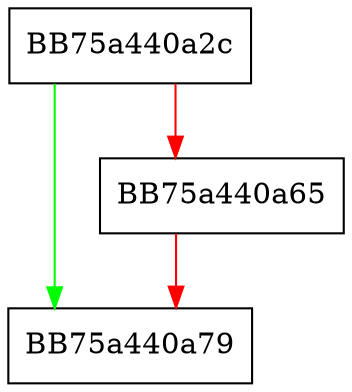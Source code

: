 digraph AddMemoryScanCache {
  node [shape="box"];
  graph [splines=ortho];
  BB75a440a2c -> BB75a440a79 [color="green"];
  BB75a440a2c -> BB75a440a65 [color="red"];
  BB75a440a65 -> BB75a440a79 [color="red"];
}